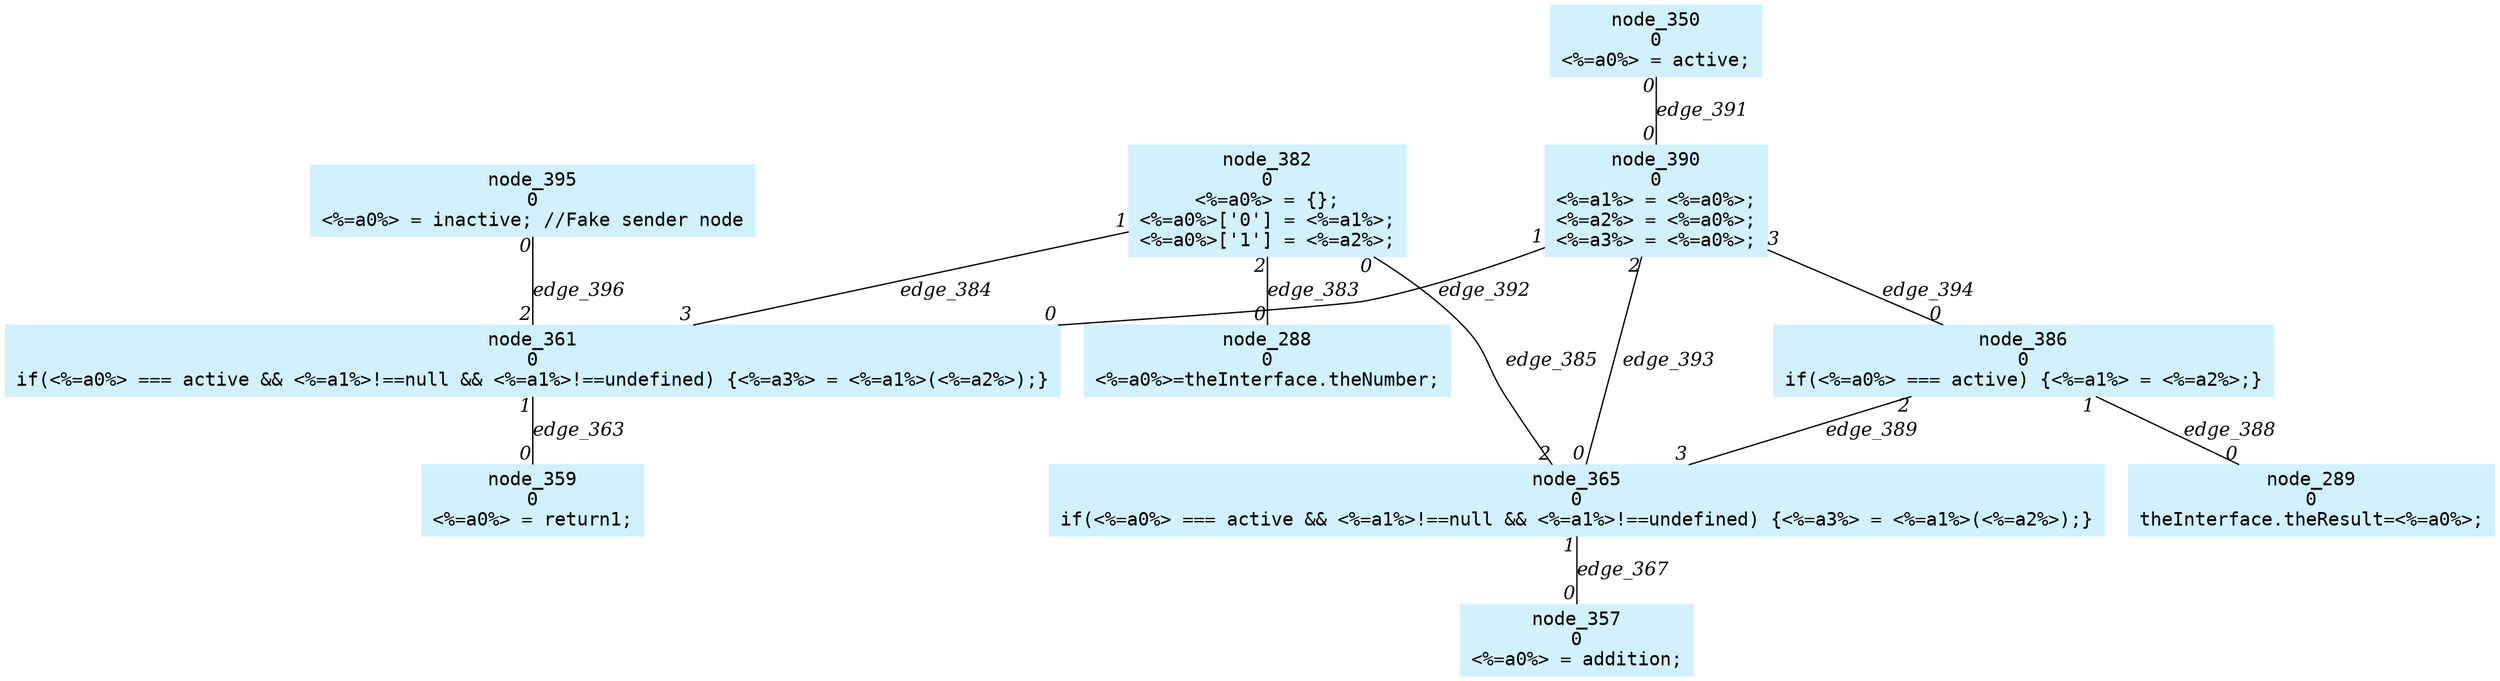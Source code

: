 digraph g{node_288 [shape=box, style=filled, color="#d1f1ff", fontname="Courier", label="node_288
0
<%=a0%>=theInterface.theNumber;
" ]
node_289 [shape=box, style=filled, color="#d1f1ff", fontname="Courier", label="node_289
0
theInterface.theResult=<%=a0%>;
" ]
node_350 [shape=box, style=filled, color="#d1f1ff", fontname="Courier", label="node_350
0
<%=a0%> = active;
" ]
node_357 [shape=box, style=filled, color="#d1f1ff", fontname="Courier", label="node_357
0
<%=a0%> = addition;
" ]
node_359 [shape=box, style=filled, color="#d1f1ff", fontname="Courier", label="node_359
0
<%=a0%> = return1;
" ]
node_361 [shape=box, style=filled, color="#d1f1ff", fontname="Courier", label="node_361
0
if(<%=a0%> === active && <%=a1%>!==null && <%=a1%>!==undefined) {<%=a3%> = <%=a1%>(<%=a2%>);}
" ]
node_365 [shape=box, style=filled, color="#d1f1ff", fontname="Courier", label="node_365
0
if(<%=a0%> === active && <%=a1%>!==null && <%=a1%>!==undefined) {<%=a3%> = <%=a1%>(<%=a2%>);}
" ]
node_382 [shape=box, style=filled, color="#d1f1ff", fontname="Courier", label="node_382
0
<%=a0%> = {};
<%=a0%>['0'] = <%=a1%>;
<%=a0%>['1'] = <%=a2%>;
" ]
node_386 [shape=box, style=filled, color="#d1f1ff", fontname="Courier", label="node_386
0
if(<%=a0%> === active) {<%=a1%> = <%=a2%>;}
" ]
node_390 [shape=box, style=filled, color="#d1f1ff", fontname="Courier", label="node_390
0
<%=a1%> = <%=a0%>;
<%=a2%> = <%=a0%>;
<%=a3%> = <%=a0%>;
" ]
node_395 [shape=box, style=filled, color="#d1f1ff", fontname="Courier", label="node_395
0
<%=a0%> = inactive; //Fake sender node
" ]
node_361 -> node_359 [dir=none, arrowHead=none, fontname="Times-Italic", label="edge_363",  headlabel="0", taillabel="1" ]
node_365 -> node_357 [dir=none, arrowHead=none, fontname="Times-Italic", label="edge_367",  headlabel="0", taillabel="1" ]
node_382 -> node_288 [dir=none, arrowHead=none, fontname="Times-Italic", label="edge_383",  headlabel="0", taillabel="2" ]
node_382 -> node_361 [dir=none, arrowHead=none, fontname="Times-Italic", label="edge_384",  headlabel="3", taillabel="1" ]
node_382 -> node_365 [dir=none, arrowHead=none, fontname="Times-Italic", label="edge_385",  headlabel="2", taillabel="0" ]
node_386 -> node_289 [dir=none, arrowHead=none, fontname="Times-Italic", label="edge_388",  headlabel="0", taillabel="1" ]
node_386 -> node_365 [dir=none, arrowHead=none, fontname="Times-Italic", label="edge_389",  headlabel="3", taillabel="2" ]
node_350 -> node_390 [dir=none, arrowHead=none, fontname="Times-Italic", label="edge_391",  headlabel="0", taillabel="0" ]
node_390 -> node_361 [dir=none, arrowHead=none, fontname="Times-Italic", label="edge_392",  headlabel="0", taillabel="1" ]
node_390 -> node_365 [dir=none, arrowHead=none, fontname="Times-Italic", label="edge_393",  headlabel="0", taillabel="2" ]
node_390 -> node_386 [dir=none, arrowHead=none, fontname="Times-Italic", label="edge_394",  headlabel="0", taillabel="3" ]
node_395 -> node_361 [dir=none, arrowHead=none, fontname="Times-Italic", label="edge_396",  headlabel="2", taillabel="0" ]
}